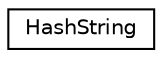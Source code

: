 digraph "Graphical Class Hierarchy"
{
  edge [fontname="Helvetica",fontsize="10",labelfontname="Helvetica",labelfontsize="10"];
  node [fontname="Helvetica",fontsize="10",shape=record];
  rankdir="LR";
  Node1 [label="HashString",height=0.2,width=0.4,color="black", fillcolor="white", style="filled",URL="$classHashString.html"];
}
